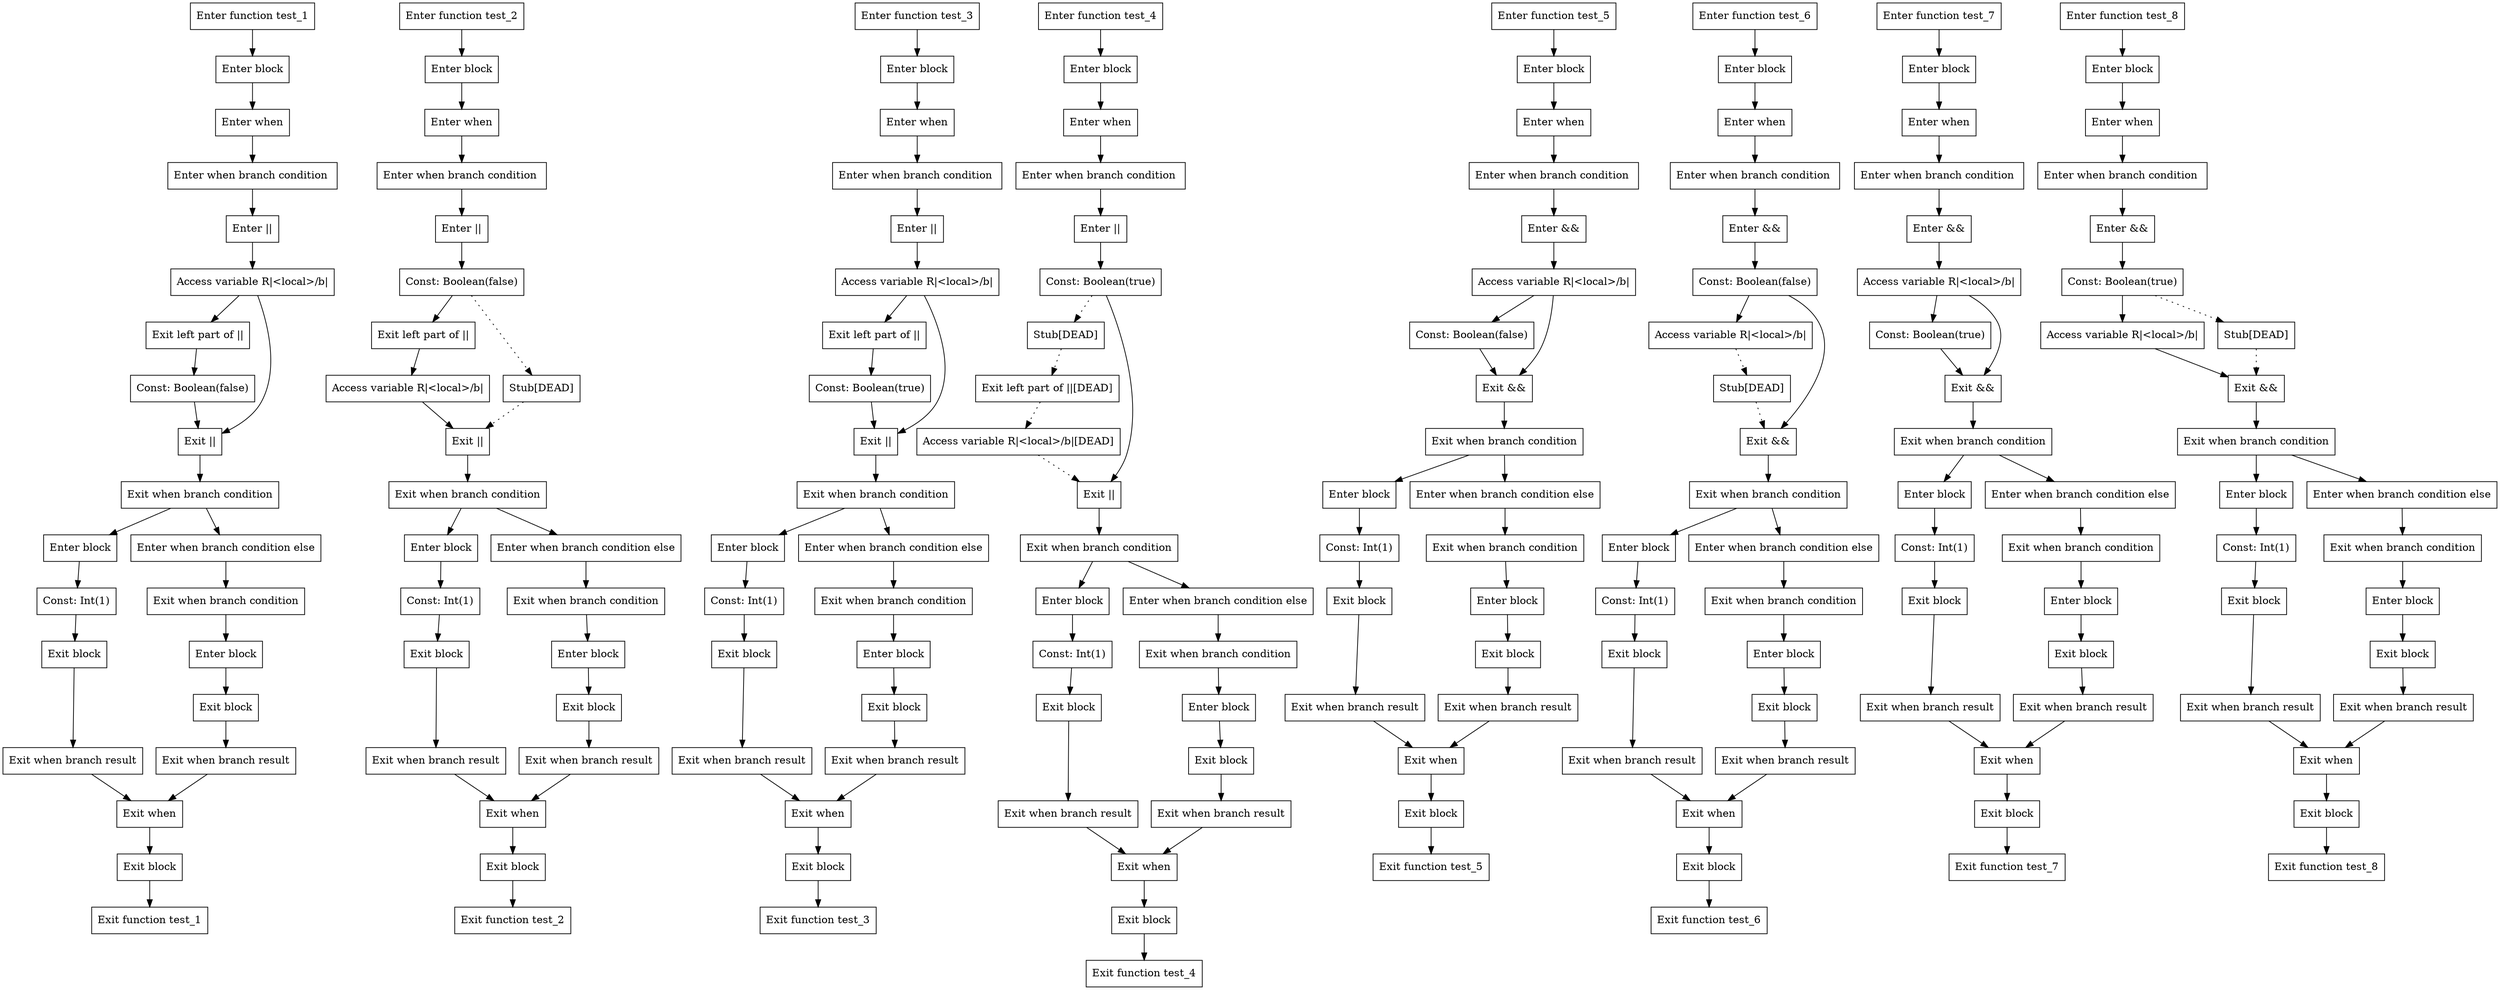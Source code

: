 digraph booleanOperatorsWithConsts_kt {
subgraph test_1 {
  0 [shape=box label="Enter function test_1"];
  1 [shape=box label="Enter block"];
  2 [shape=box label="Enter when"];
  3 [shape=box label="Enter when branch condition "];
  4 [shape=box label="Enter ||"];
  5 [shape=box label="Access variable R|<local>/b|"];
  6 [shape=box label="Exit left part of ||"];
  7 [shape=box label="Const: Boolean(false)"];
  8 [shape=box label="Exit ||"];
  9 [shape=box label="Exit when branch condition"];
  10 [shape=box label="Enter block"];
  11 [shape=box label="Const: Int(1)"];
  12 [shape=box label="Exit block"];
  13 [shape=box label="Exit when branch result"];
  14 [shape=box label="Enter when branch condition else"];
  15 [shape=box label="Exit when branch condition"];
  16 [shape=box label="Enter block"];
  17 [shape=box label="Exit block"];
  18 [shape=box label="Exit when branch result"];
  19 [shape=box label="Exit when"];
  20 [shape=box label="Exit block"];
  21 [shape=box label="Exit function test_1"];

  0 -> {1};
  1 -> {2};
  2 -> {3};
  3 -> {4};
  4 -> {5};
  5 -> {8 6};
  6 -> {7};
  7 -> {8};
  8 -> {9};
  9 -> {10 14};
  10 -> {11};
  11 -> {12};
  12 -> {13};
  13 -> {19};
  14 -> {15};
  15 -> {16};
  16 -> {17};
  17 -> {18};
  18 -> {19};
  19 -> {20};
  20 -> {21};
}

subgraph test_2 {
  22 [shape=box label="Enter function test_2"];
  23 [shape=box label="Enter block"];
  24 [shape=box label="Enter when"];
  25 [shape=box label="Enter when branch condition "];
  26 [shape=box label="Enter ||"];
  27 [shape=box label="Const: Boolean(false)"];
  28 [shape=box label="Exit left part of ||"];
  29 [shape=box label="Access variable R|<local>/b|"];
  30 [shape=box label="Stub[DEAD]"];
  31 [shape=box label="Exit ||"];
  32 [shape=box label="Exit when branch condition"];
  33 [shape=box label="Enter block"];
  34 [shape=box label="Const: Int(1)"];
  35 [shape=box label="Exit block"];
  36 [shape=box label="Exit when branch result"];
  37 [shape=box label="Enter when branch condition else"];
  38 [shape=box label="Exit when branch condition"];
  39 [shape=box label="Enter block"];
  40 [shape=box label="Exit block"];
  41 [shape=box label="Exit when branch result"];
  42 [shape=box label="Exit when"];
  43 [shape=box label="Exit block"];
  44 [shape=box label="Exit function test_2"];

  22 -> {23};
  23 -> {24};
  24 -> {25};
  25 -> {26};
  26 -> {27};
  27 -> {28};
  27 -> {30} [style=dotted];
  28 -> {29};
  29 -> {31};
  30 -> {31} [style=dotted];
  31 -> {32};
  32 -> {33 37};
  33 -> {34};
  34 -> {35};
  35 -> {36};
  36 -> {42};
  37 -> {38};
  38 -> {39};
  39 -> {40};
  40 -> {41};
  41 -> {42};
  42 -> {43};
  43 -> {44};
}

subgraph test_3 {
  45 [shape=box label="Enter function test_3"];
  46 [shape=box label="Enter block"];
  47 [shape=box label="Enter when"];
  48 [shape=box label="Enter when branch condition "];
  49 [shape=box label="Enter ||"];
  50 [shape=box label="Access variable R|<local>/b|"];
  51 [shape=box label="Exit left part of ||"];
  52 [shape=box label="Const: Boolean(true)"];
  53 [shape=box label="Exit ||"];
  54 [shape=box label="Exit when branch condition"];
  55 [shape=box label="Enter block"];
  56 [shape=box label="Const: Int(1)"];
  57 [shape=box label="Exit block"];
  58 [shape=box label="Exit when branch result"];
  59 [shape=box label="Enter when branch condition else"];
  60 [shape=box label="Exit when branch condition"];
  61 [shape=box label="Enter block"];
  62 [shape=box label="Exit block"];
  63 [shape=box label="Exit when branch result"];
  64 [shape=box label="Exit when"];
  65 [shape=box label="Exit block"];
  66 [shape=box label="Exit function test_3"];

  45 -> {46};
  46 -> {47};
  47 -> {48};
  48 -> {49};
  49 -> {50};
  50 -> {53 51};
  51 -> {52};
  52 -> {53};
  53 -> {54};
  54 -> {55 59};
  55 -> {56};
  56 -> {57};
  57 -> {58};
  58 -> {64};
  59 -> {60};
  60 -> {61};
  61 -> {62};
  62 -> {63};
  63 -> {64};
  64 -> {65};
  65 -> {66};
}

subgraph test_4 {
  67 [shape=box label="Enter function test_4"];
  68 [shape=box label="Enter block"];
  69 [shape=box label="Enter when"];
  70 [shape=box label="Enter when branch condition "];
  71 [shape=box label="Enter ||"];
  72 [shape=box label="Const: Boolean(true)"];
  73 [shape=box label="Stub[DEAD]"];
  74 [shape=box label="Exit left part of ||[DEAD]"];
  75 [shape=box label="Access variable R|<local>/b|[DEAD]"];
  76 [shape=box label="Exit ||"];
  77 [shape=box label="Exit when branch condition"];
  78 [shape=box label="Enter block"];
  79 [shape=box label="Const: Int(1)"];
  80 [shape=box label="Exit block"];
  81 [shape=box label="Exit when branch result"];
  82 [shape=box label="Enter when branch condition else"];
  83 [shape=box label="Exit when branch condition"];
  84 [shape=box label="Enter block"];
  85 [shape=box label="Exit block"];
  86 [shape=box label="Exit when branch result"];
  87 [shape=box label="Exit when"];
  88 [shape=box label="Exit block"];
  89 [shape=box label="Exit function test_4"];

  67 -> {68};
  68 -> {69};
  69 -> {70};
  70 -> {71};
  71 -> {72};
  72 -> {76};
  72 -> {73} [style=dotted];
  73 -> {74} [style=dotted];
  74 -> {75} [style=dotted];
  75 -> {76} [style=dotted];
  76 -> {77};
  77 -> {78 82};
  78 -> {79};
  79 -> {80};
  80 -> {81};
  81 -> {87};
  82 -> {83};
  83 -> {84};
  84 -> {85};
  85 -> {86};
  86 -> {87};
  87 -> {88};
  88 -> {89};
}

subgraph test_5 {
  90 [shape=box label="Enter function test_5"];
  91 [shape=box label="Enter block"];
  92 [shape=box label="Enter when"];
  93 [shape=box label="Enter when branch condition "];
  94 [shape=box label="Enter &&"];
  95 [shape=box label="Access variable R|<local>/b|"];
  96 [shape=box label="Const: Boolean(false)"];
  97 [shape=box label="Exit &&"];
  98 [shape=box label="Exit when branch condition"];
  99 [shape=box label="Enter block"];
  100 [shape=box label="Const: Int(1)"];
  101 [shape=box label="Exit block"];
  102 [shape=box label="Exit when branch result"];
  103 [shape=box label="Enter when branch condition else"];
  104 [shape=box label="Exit when branch condition"];
  105 [shape=box label="Enter block"];
  106 [shape=box label="Exit block"];
  107 [shape=box label="Exit when branch result"];
  108 [shape=box label="Exit when"];
  109 [shape=box label="Exit block"];
  110 [shape=box label="Exit function test_5"];

  90 -> {91};
  91 -> {92};
  92 -> {93};
  93 -> {94};
  94 -> {95};
  95 -> {97 96};
  96 -> {97};
  97 -> {98};
  98 -> {99 103};
  99 -> {100};
  100 -> {101};
  101 -> {102};
  102 -> {108};
  103 -> {104};
  104 -> {105};
  105 -> {106};
  106 -> {107};
  107 -> {108};
  108 -> {109};
  109 -> {110};
}

subgraph test_6 {
  111 [shape=box label="Enter function test_6"];
  112 [shape=box label="Enter block"];
  113 [shape=box label="Enter when"];
  114 [shape=box label="Enter when branch condition "];
  115 [shape=box label="Enter &&"];
  116 [shape=box label="Const: Boolean(false)"];
  117 [shape=box label="Access variable R|<local>/b|"];
  118 [shape=box label="Stub[DEAD]"];
  119 [shape=box label="Exit &&"];
  120 [shape=box label="Exit when branch condition"];
  121 [shape=box label="Enter block"];
  122 [shape=box label="Const: Int(1)"];
  123 [shape=box label="Exit block"];
  124 [shape=box label="Exit when branch result"];
  125 [shape=box label="Enter when branch condition else"];
  126 [shape=box label="Exit when branch condition"];
  127 [shape=box label="Enter block"];
  128 [shape=box label="Exit block"];
  129 [shape=box label="Exit when branch result"];
  130 [shape=box label="Exit when"];
  131 [shape=box label="Exit block"];
  132 [shape=box label="Exit function test_6"];

  111 -> {112};
  112 -> {113};
  113 -> {114};
  114 -> {115};
  115 -> {116};
  116 -> {119 117};
  117 -> {118} [style=dotted];
  118 -> {119} [style=dotted];
  119 -> {120};
  120 -> {121 125};
  121 -> {122};
  122 -> {123};
  123 -> {124};
  124 -> {130};
  125 -> {126};
  126 -> {127};
  127 -> {128};
  128 -> {129};
  129 -> {130};
  130 -> {131};
  131 -> {132};
}

subgraph test_7 {
  133 [shape=box label="Enter function test_7"];
  134 [shape=box label="Enter block"];
  135 [shape=box label="Enter when"];
  136 [shape=box label="Enter when branch condition "];
  137 [shape=box label="Enter &&"];
  138 [shape=box label="Access variable R|<local>/b|"];
  139 [shape=box label="Const: Boolean(true)"];
  140 [shape=box label="Exit &&"];
  141 [shape=box label="Exit when branch condition"];
  142 [shape=box label="Enter block"];
  143 [shape=box label="Const: Int(1)"];
  144 [shape=box label="Exit block"];
  145 [shape=box label="Exit when branch result"];
  146 [shape=box label="Enter when branch condition else"];
  147 [shape=box label="Exit when branch condition"];
  148 [shape=box label="Enter block"];
  149 [shape=box label="Exit block"];
  150 [shape=box label="Exit when branch result"];
  151 [shape=box label="Exit when"];
  152 [shape=box label="Exit block"];
  153 [shape=box label="Exit function test_7"];

  133 -> {134};
  134 -> {135};
  135 -> {136};
  136 -> {137};
  137 -> {138};
  138 -> {140 139};
  139 -> {140};
  140 -> {141};
  141 -> {142 146};
  142 -> {143};
  143 -> {144};
  144 -> {145};
  145 -> {151};
  146 -> {147};
  147 -> {148};
  148 -> {149};
  149 -> {150};
  150 -> {151};
  151 -> {152};
  152 -> {153};
}

subgraph test_8 {
  154 [shape=box label="Enter function test_8"];
  155 [shape=box label="Enter block"];
  156 [shape=box label="Enter when"];
  157 [shape=box label="Enter when branch condition "];
  158 [shape=box label="Enter &&"];
  159 [shape=box label="Const: Boolean(true)"];
  160 [shape=box label="Access variable R|<local>/b|"];
  161 [shape=box label="Stub[DEAD]"];
  162 [shape=box label="Exit &&"];
  163 [shape=box label="Exit when branch condition"];
  164 [shape=box label="Enter block"];
  165 [shape=box label="Const: Int(1)"];
  166 [shape=box label="Exit block"];
  167 [shape=box label="Exit when branch result"];
  168 [shape=box label="Enter when branch condition else"];
  169 [shape=box label="Exit when branch condition"];
  170 [shape=box label="Enter block"];
  171 [shape=box label="Exit block"];
  172 [shape=box label="Exit when branch result"];
  173 [shape=box label="Exit when"];
  174 [shape=box label="Exit block"];
  175 [shape=box label="Exit function test_8"];

  154 -> {155};
  155 -> {156};
  156 -> {157};
  157 -> {158};
  158 -> {159};
  159 -> {160};
  159 -> {161} [style=dotted];
  160 -> {162};
  161 -> {162} [style=dotted];
  162 -> {163};
  163 -> {164 168};
  164 -> {165};
  165 -> {166};
  166 -> {167};
  167 -> {173};
  168 -> {169};
  169 -> {170};
  170 -> {171};
  171 -> {172};
  172 -> {173};
  173 -> {174};
  174 -> {175};
}

}
